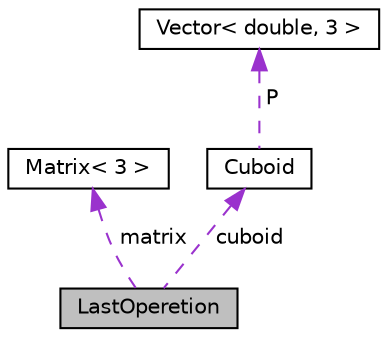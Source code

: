 digraph "LastOperetion"
{
  edge [fontname="Helvetica",fontsize="10",labelfontname="Helvetica",labelfontsize="10"];
  node [fontname="Helvetica",fontsize="10",shape=record];
  Node1 [label="LastOperetion",height=0.2,width=0.4,color="black", fillcolor="grey75", style="filled", fontcolor="black"];
  Node2 -> Node1 [dir="back",color="darkorchid3",fontsize="10",style="dashed",label=" matrix" ,fontname="Helvetica"];
  Node2 [label="Matrix\< 3 \>",height=0.2,width=0.4,color="black", fillcolor="white", style="filled",URL="$class_matrix.html"];
  Node3 -> Node1 [dir="back",color="darkorchid3",fontsize="10",style="dashed",label=" cuboid" ,fontname="Helvetica"];
  Node3 [label="Cuboid",height=0.2,width=0.4,color="black", fillcolor="white", style="filled",URL="$class_cuboid.html",tooltip="Klasa modeluje prostopadloscian. "];
  Node4 -> Node3 [dir="back",color="darkorchid3",fontsize="10",style="dashed",label=" P" ,fontname="Helvetica"];
  Node4 [label="Vector\< double, 3 \>",height=0.2,width=0.4,color="black", fillcolor="white", style="filled",URL="$class_vector.html"];
}
